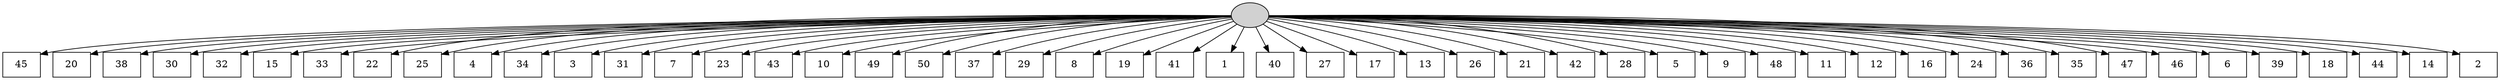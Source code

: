 digraph G {
0[style=filled, fillcolor=grey82, label=""];
1[shape=box,style=filled, fillcolor=white,label="45\n"];
2[shape=box,style=filled, fillcolor=white,label="20\n"];
3[shape=box,style=filled, fillcolor=white,label="38\n"];
4[shape=box,style=filled, fillcolor=white,label="30\n"];
5[shape=box,style=filled, fillcolor=white,label="32\n"];
6[shape=box,style=filled, fillcolor=white,label="15\n"];
7[shape=box,style=filled, fillcolor=white,label="33\n"];
8[shape=box,style=filled, fillcolor=white,label="22\n"];
9[shape=box,style=filled, fillcolor=white,label="25\n"];
10[shape=box,style=filled, fillcolor=white,label="4\n"];
11[shape=box,style=filled, fillcolor=white,label="34\n"];
12[shape=box,style=filled, fillcolor=white,label="3\n"];
13[shape=box,style=filled, fillcolor=white,label="31\n"];
14[shape=box,style=filled, fillcolor=white,label="7\n"];
15[shape=box,style=filled, fillcolor=white,label="23\n"];
16[shape=box,style=filled, fillcolor=white,label="43\n"];
17[shape=box,style=filled, fillcolor=white,label="10\n"];
18[shape=box,style=filled, fillcolor=white,label="49\n"];
19[shape=box,style=filled, fillcolor=white,label="50\n"];
20[shape=box,style=filled, fillcolor=white,label="37\n"];
21[shape=box,style=filled, fillcolor=white,label="29\n"];
22[shape=box,style=filled, fillcolor=white,label="8\n"];
23[shape=box,style=filled, fillcolor=white,label="19\n"];
24[shape=box,style=filled, fillcolor=white,label="41\n"];
25[shape=box,style=filled, fillcolor=white,label="1\n"];
26[shape=box,style=filled, fillcolor=white,label="40\n"];
27[shape=box,style=filled, fillcolor=white,label="27\n"];
28[shape=box,style=filled, fillcolor=white,label="17\n"];
29[shape=box,style=filled, fillcolor=white,label="13\n"];
30[shape=box,style=filled, fillcolor=white,label="26\n"];
31[shape=box,style=filled, fillcolor=white,label="21\n"];
32[shape=box,style=filled, fillcolor=white,label="42\n"];
33[shape=box,style=filled, fillcolor=white,label="28\n"];
34[shape=box,style=filled, fillcolor=white,label="5\n"];
35[shape=box,style=filled, fillcolor=white,label="9\n"];
36[shape=box,style=filled, fillcolor=white,label="48\n"];
37[shape=box,style=filled, fillcolor=white,label="11\n"];
38[shape=box,style=filled, fillcolor=white,label="12\n"];
39[shape=box,style=filled, fillcolor=white,label="16\n"];
40[shape=box,style=filled, fillcolor=white,label="24\n"];
41[shape=box,style=filled, fillcolor=white,label="36\n"];
42[shape=box,style=filled, fillcolor=white,label="35\n"];
43[shape=box,style=filled, fillcolor=white,label="47\n"];
44[shape=box,style=filled, fillcolor=white,label="46\n"];
45[shape=box,style=filled, fillcolor=white,label="6\n"];
46[shape=box,style=filled, fillcolor=white,label="39\n"];
47[shape=box,style=filled, fillcolor=white,label="18\n"];
48[shape=box,style=filled, fillcolor=white,label="44\n"];
49[shape=box,style=filled, fillcolor=white,label="14\n"];
50[shape=box,style=filled, fillcolor=white,label="2\n"];
0->1 ;
0->2 ;
0->3 ;
0->4 ;
0->5 ;
0->6 ;
0->7 ;
0->8 ;
0->9 ;
0->10 ;
0->11 ;
0->12 ;
0->13 ;
0->14 ;
0->15 ;
0->16 ;
0->17 ;
0->18 ;
0->19 ;
0->20 ;
0->21 ;
0->22 ;
0->23 ;
0->24 ;
0->25 ;
0->26 ;
0->27 ;
0->28 ;
0->29 ;
0->30 ;
0->31 ;
0->32 ;
0->33 ;
0->34 ;
0->35 ;
0->36 ;
0->37 ;
0->38 ;
0->39 ;
0->40 ;
0->41 ;
0->42 ;
0->43 ;
0->44 ;
0->45 ;
0->46 ;
0->47 ;
0->48 ;
0->49 ;
0->50 ;
}
